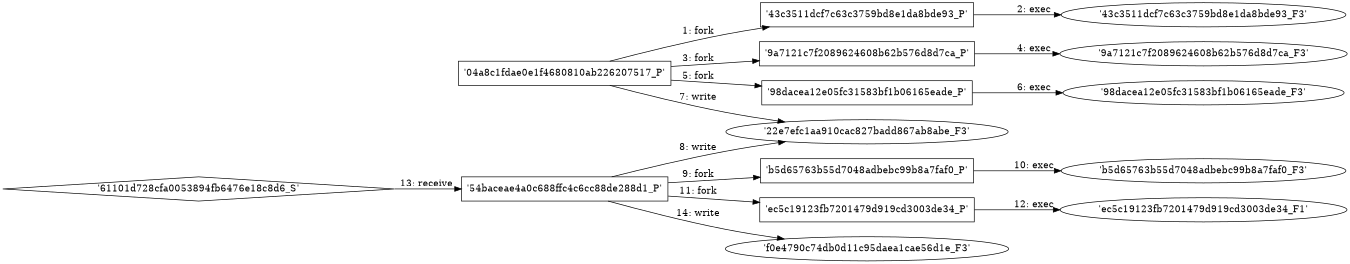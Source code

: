 digraph "D:\Learning\Paper\apt\基于CTI的攻击预警\Dataset\攻击图\ASGfromALLCTI\Your Files Are Encrypted with a Windows 10 Upgrade.dot" {
rankdir="LR"
size="9"
fixedsize="false"
splines="true"
nodesep=0.3
ranksep=0
fontsize=10
overlap="scalexy"
engine= "neato"
	"'04a8c1fdae0e1f4680810ab226207517_P'" [node_type=Process shape=box]
	"'43c3511dcf7c63c3759bd8e1da8bde93_P'" [node_type=Process shape=box]
	"'04a8c1fdae0e1f4680810ab226207517_P'" -> "'43c3511dcf7c63c3759bd8e1da8bde93_P'" [label="1: fork"]
	"'43c3511dcf7c63c3759bd8e1da8bde93_P'" [node_type=Process shape=box]
	"'43c3511dcf7c63c3759bd8e1da8bde93_F3'" [node_type=File shape=ellipse]
	"'43c3511dcf7c63c3759bd8e1da8bde93_P'" -> "'43c3511dcf7c63c3759bd8e1da8bde93_F3'" [label="2: exec"]
	"'04a8c1fdae0e1f4680810ab226207517_P'" [node_type=Process shape=box]
	"'9a7121c7f2089624608b62b576d8d7ca_P'" [node_type=Process shape=box]
	"'04a8c1fdae0e1f4680810ab226207517_P'" -> "'9a7121c7f2089624608b62b576d8d7ca_P'" [label="3: fork"]
	"'9a7121c7f2089624608b62b576d8d7ca_P'" [node_type=Process shape=box]
	"'9a7121c7f2089624608b62b576d8d7ca_F3'" [node_type=File shape=ellipse]
	"'9a7121c7f2089624608b62b576d8d7ca_P'" -> "'9a7121c7f2089624608b62b576d8d7ca_F3'" [label="4: exec"]
	"'04a8c1fdae0e1f4680810ab226207517_P'" [node_type=Process shape=box]
	"'98dacea12e05fc31583bf1b06165eade_P'" [node_type=Process shape=box]
	"'04a8c1fdae0e1f4680810ab226207517_P'" -> "'98dacea12e05fc31583bf1b06165eade_P'" [label="5: fork"]
	"'98dacea12e05fc31583bf1b06165eade_P'" [node_type=Process shape=box]
	"'98dacea12e05fc31583bf1b06165eade_F3'" [node_type=File shape=ellipse]
	"'98dacea12e05fc31583bf1b06165eade_P'" -> "'98dacea12e05fc31583bf1b06165eade_F3'" [label="6: exec"]
	"'22e7efc1aa910cac827badd867ab8abe_F3'" [node_type=file shape=ellipse]
	"'04a8c1fdae0e1f4680810ab226207517_P'" [node_type=Process shape=box]
	"'04a8c1fdae0e1f4680810ab226207517_P'" -> "'22e7efc1aa910cac827badd867ab8abe_F3'" [label="7: write"]
	"'22e7efc1aa910cac827badd867ab8abe_F3'" [node_type=file shape=ellipse]
	"'54baceae4a0c688ffc4c6cc88de288d1_P'" [node_type=Process shape=box]
	"'54baceae4a0c688ffc4c6cc88de288d1_P'" -> "'22e7efc1aa910cac827badd867ab8abe_F3'" [label="8: write"]
	"'54baceae4a0c688ffc4c6cc88de288d1_P'" [node_type=Process shape=box]
	"'b5d65763b55d7048adbebc99b8a7faf0_P'" [node_type=Process shape=box]
	"'54baceae4a0c688ffc4c6cc88de288d1_P'" -> "'b5d65763b55d7048adbebc99b8a7faf0_P'" [label="9: fork"]
	"'b5d65763b55d7048adbebc99b8a7faf0_P'" [node_type=Process shape=box]
	"'b5d65763b55d7048adbebc99b8a7faf0_F3'" [node_type=File shape=ellipse]
	"'b5d65763b55d7048adbebc99b8a7faf0_P'" -> "'b5d65763b55d7048adbebc99b8a7faf0_F3'" [label="10: exec"]
	"'54baceae4a0c688ffc4c6cc88de288d1_P'" [node_type=Process shape=box]
	"'ec5c19123fb7201479d919cd3003de34_P'" [node_type=Process shape=box]
	"'54baceae4a0c688ffc4c6cc88de288d1_P'" -> "'ec5c19123fb7201479d919cd3003de34_P'" [label="11: fork"]
	"'ec5c19123fb7201479d919cd3003de34_P'" [node_type=Process shape=box]
	"'ec5c19123fb7201479d919cd3003de34_F1'" [node_type=File shape=ellipse]
	"'ec5c19123fb7201479d919cd3003de34_P'" -> "'ec5c19123fb7201479d919cd3003de34_F1'" [label="12: exec"]
	"'54baceae4a0c688ffc4c6cc88de288d1_P'" [node_type=Process shape=box]
	"'61101d728cfa0053894fb6476e18c8d6_S'" [node_type=Socket shape=diamond]
	"'61101d728cfa0053894fb6476e18c8d6_S'" -> "'54baceae4a0c688ffc4c6cc88de288d1_P'" [label="13: receive"]
	"'f0e4790c74db0d11c95daea1cae56d1e_F3'" [node_type=file shape=ellipse]
	"'54baceae4a0c688ffc4c6cc88de288d1_P'" [node_type=Process shape=box]
	"'54baceae4a0c688ffc4c6cc88de288d1_P'" -> "'f0e4790c74db0d11c95daea1cae56d1e_F3'" [label="14: write"]
}
